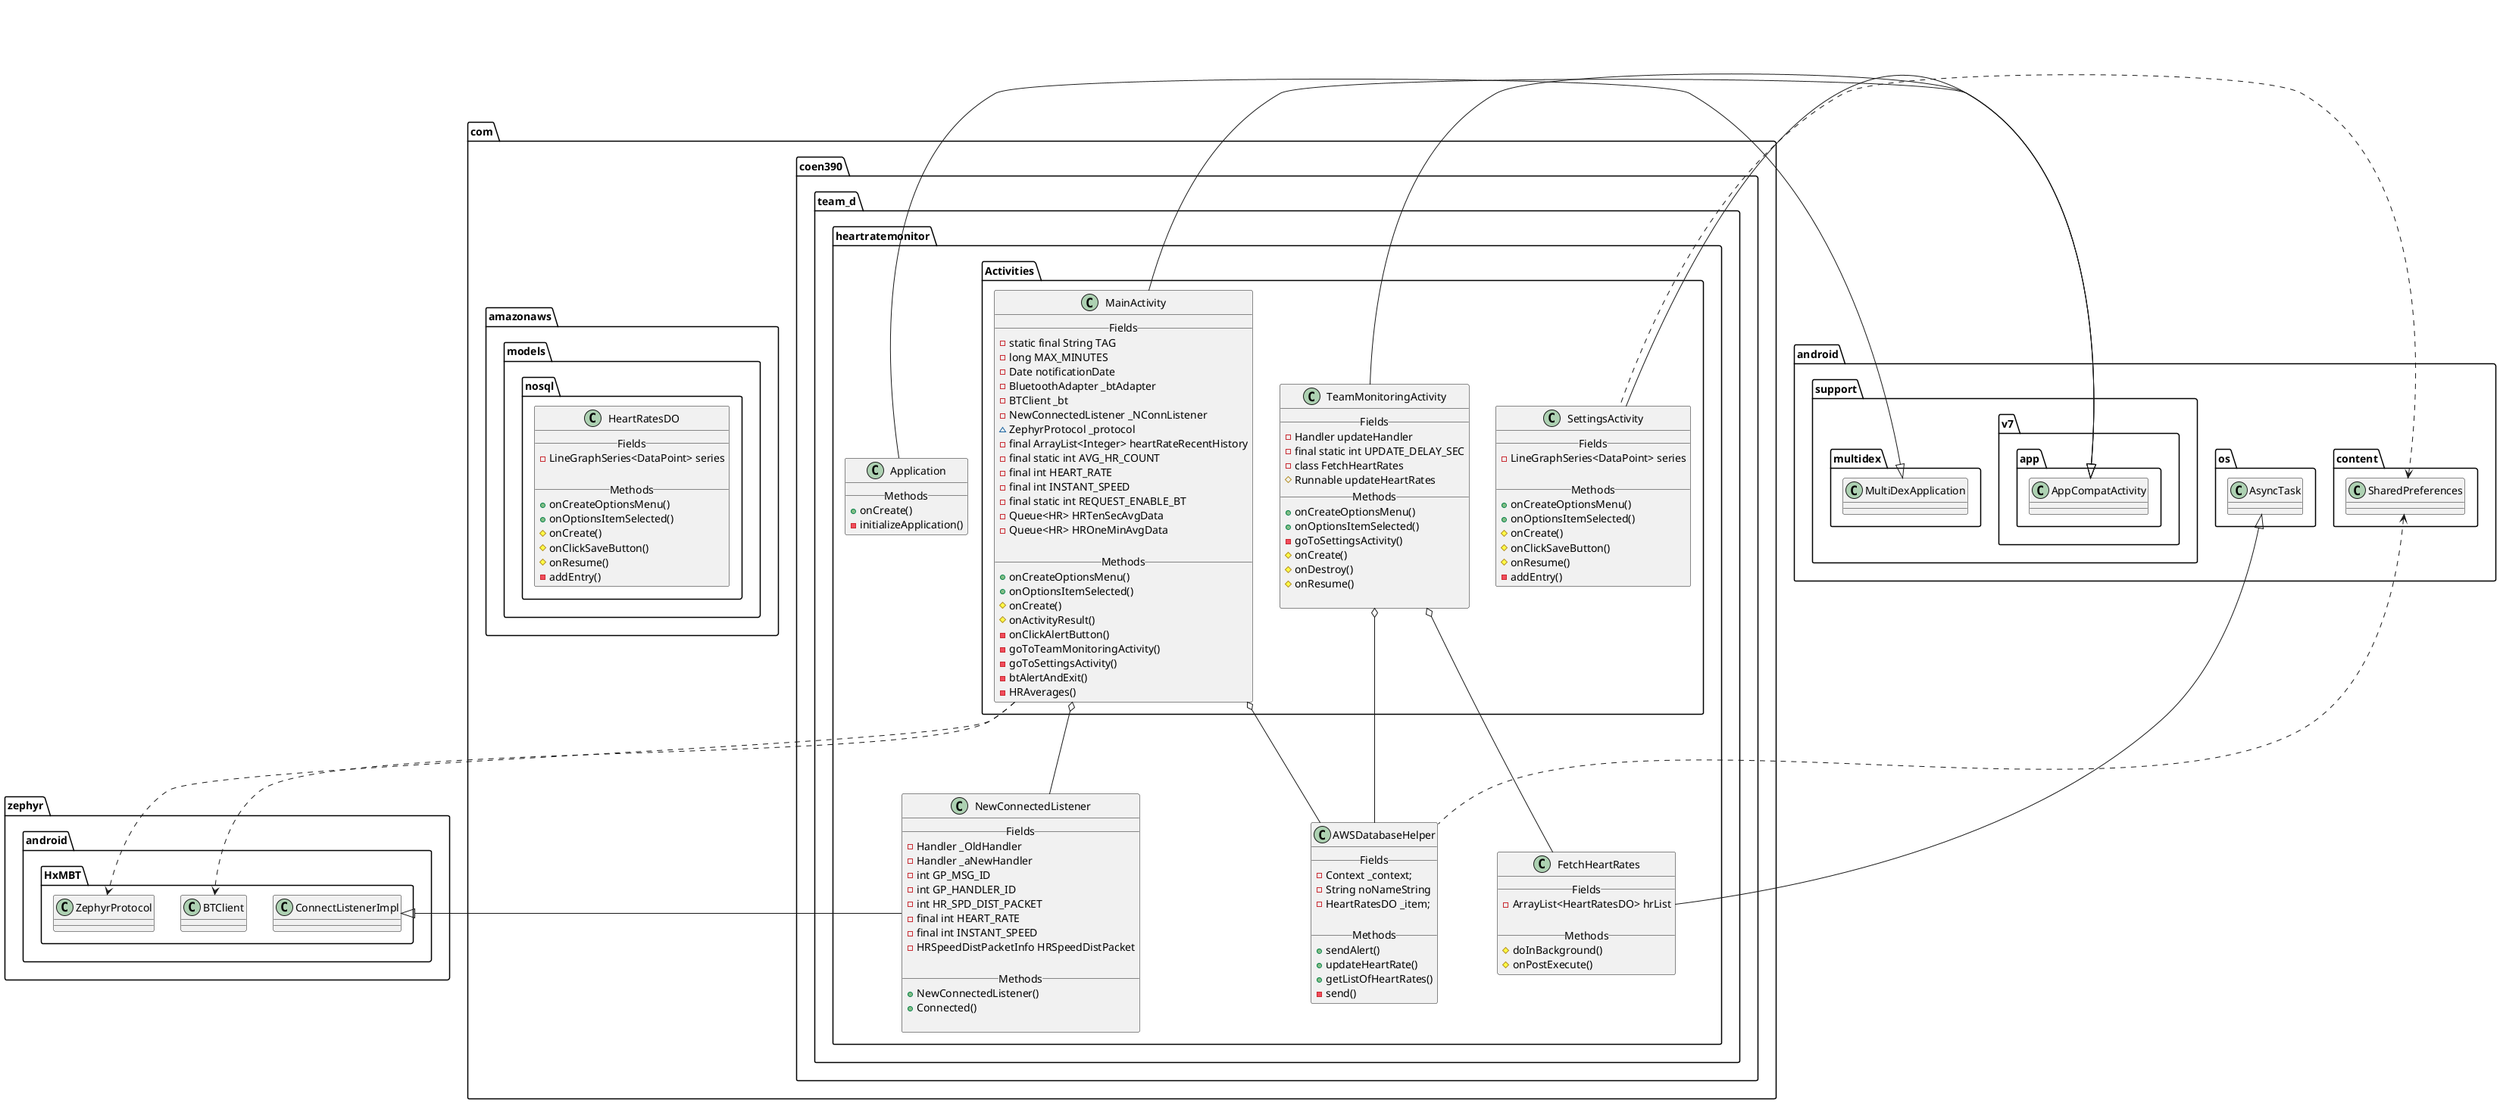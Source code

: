 @startuml

package com.coen390.team_d.heartratemonitor. {

	class Application {
		__ Methods __
		+onCreate()
		-initializeApplication()
	}

	class AWSDatabaseHelper {
		__ Fields __
		-Context _context;
		-String noNameString
		-HeartRatesDO _item;

		__ Methods __
		+sendAlert()
		+updateHeartRate()
		+getListOfHeartRates()
		-send()
	}

	class FetchHeartRates {
			__ Fields __
			-ArrayList<HeartRatesDO> hrList

			__ Methods __
			#doInBackground()
			#onPostExecute()
		}

	class NewConnectedListener{
		__ Fields __
		-Handler _OldHandler
		-Handler _aNewHandler
		-int GP_MSG_ID
		-int GP_HANDLER_ID
		-int HR_SPD_DIST_PACKET
		-final int HEART_RATE
		-final int INSTANT_SPEED
		-HRSpeedDistPacketInfo HRSpeedDistPacket

		__ Methods __
		+NewConnectedListener()
		+Connected()

	}

	package Activities {

		class MainActivity {
			__ Fields __
			-static final String TAG
			-long MAX_MINUTES
			-Date notificationDate
			-BluetoothAdapter _btAdapter
			-BTClient _bt
			-NewConnectedListener _NConnListener
			~ZephyrProtocol _protocol
			-final ArrayList<Integer> heartRateRecentHistory
			-final static int AVG_HR_COUNT
			-final int HEART_RATE
			-final int INSTANT_SPEED
			-final static int REQUEST_ENABLE_BT
			-Queue<HR> HRTenSecAvgData
			-Queue<HR> HROneMinAvgData

			__ Methods __
			+onCreateOptionsMenu()
			+onOptionsItemSelected()
			#onCreate()
			#onActivityResult()
			-onClickAlertButton()
			-goToTeamMonitoringActivity()
			-goToSettingsActivity()
			-btAlertAndExit()
			-HRAverages()
		}

		class TeamMonitoringActivity {
			__ Fields __
			-Handler updateHandler
			-final static int UPDATE_DELAY_SEC
			-class FetchHeartRates
			#Runnable updateHeartRates
			__ Methods __
			+onCreateOptionsMenu()
			+onOptionsItemSelected()
			-goToSettingsActivity()
			#onCreate()
			#onDestroy()
			#onResume()

		}

		class SettingsActivity {
			__ Fields __
			-LineGraphSeries<DataPoint> series

			__ Methods __
			+onCreateOptionsMenu()
			+onOptionsItemSelected()
			#onCreate()
			#onClickSaveButton()
			#onResume()
			-addEntry()
		}
	}
}


	package android.content. {
		class SharedPreferences
	}
	package android.os. {
		class AsyncTask
	}
	package android.support.v7.app. {
		class AppCompatActivity
	}
	package android.support.multidex. {
		class MultiDexApplication
	}
	package zephyr.android.HxMBT. {
		class BTClient
		class ZephyrProtocol
		class ConnectListenerImpl
	}
	package com.amazonaws.models.nosql. {
 		class HeartRatesDO {
			__ Fields __
			-LineGraphSeries<DataPoint> series

			__ Methods __
			+onCreateOptionsMenu()
			+onOptionsItemSelected()
			#onCreate()
			#onClickSaveButton()
			#onResume()
			-addEntry()
 	}

NewConnectedListener -left--|> ConnectListenerImpl
Application -up--|> MultiDexApplication
AWSDatabaseHelper -up..> SharedPreferences
MainActivity -down..> BTClient
MainActivity -down..> ZephyrProtocol
MainActivity -down--|> AppCompatActivity
SettingsActivity -down--|> AppCompatActivity
TeamMonitoringActivity -down--|> AppCompatActivity
FetchHeartRates -up--|> AsyncTask
FetchHeartRates -up--o TeamMonitoringActivity
NewConnectedListener -up--o MainActivity


SettingsActivity -up..> SharedPreferences
AWSDatabaseHelper -up--o MainActivity
AWSDatabaseHelper -up--o TeamMonitoringActivity

@enduml